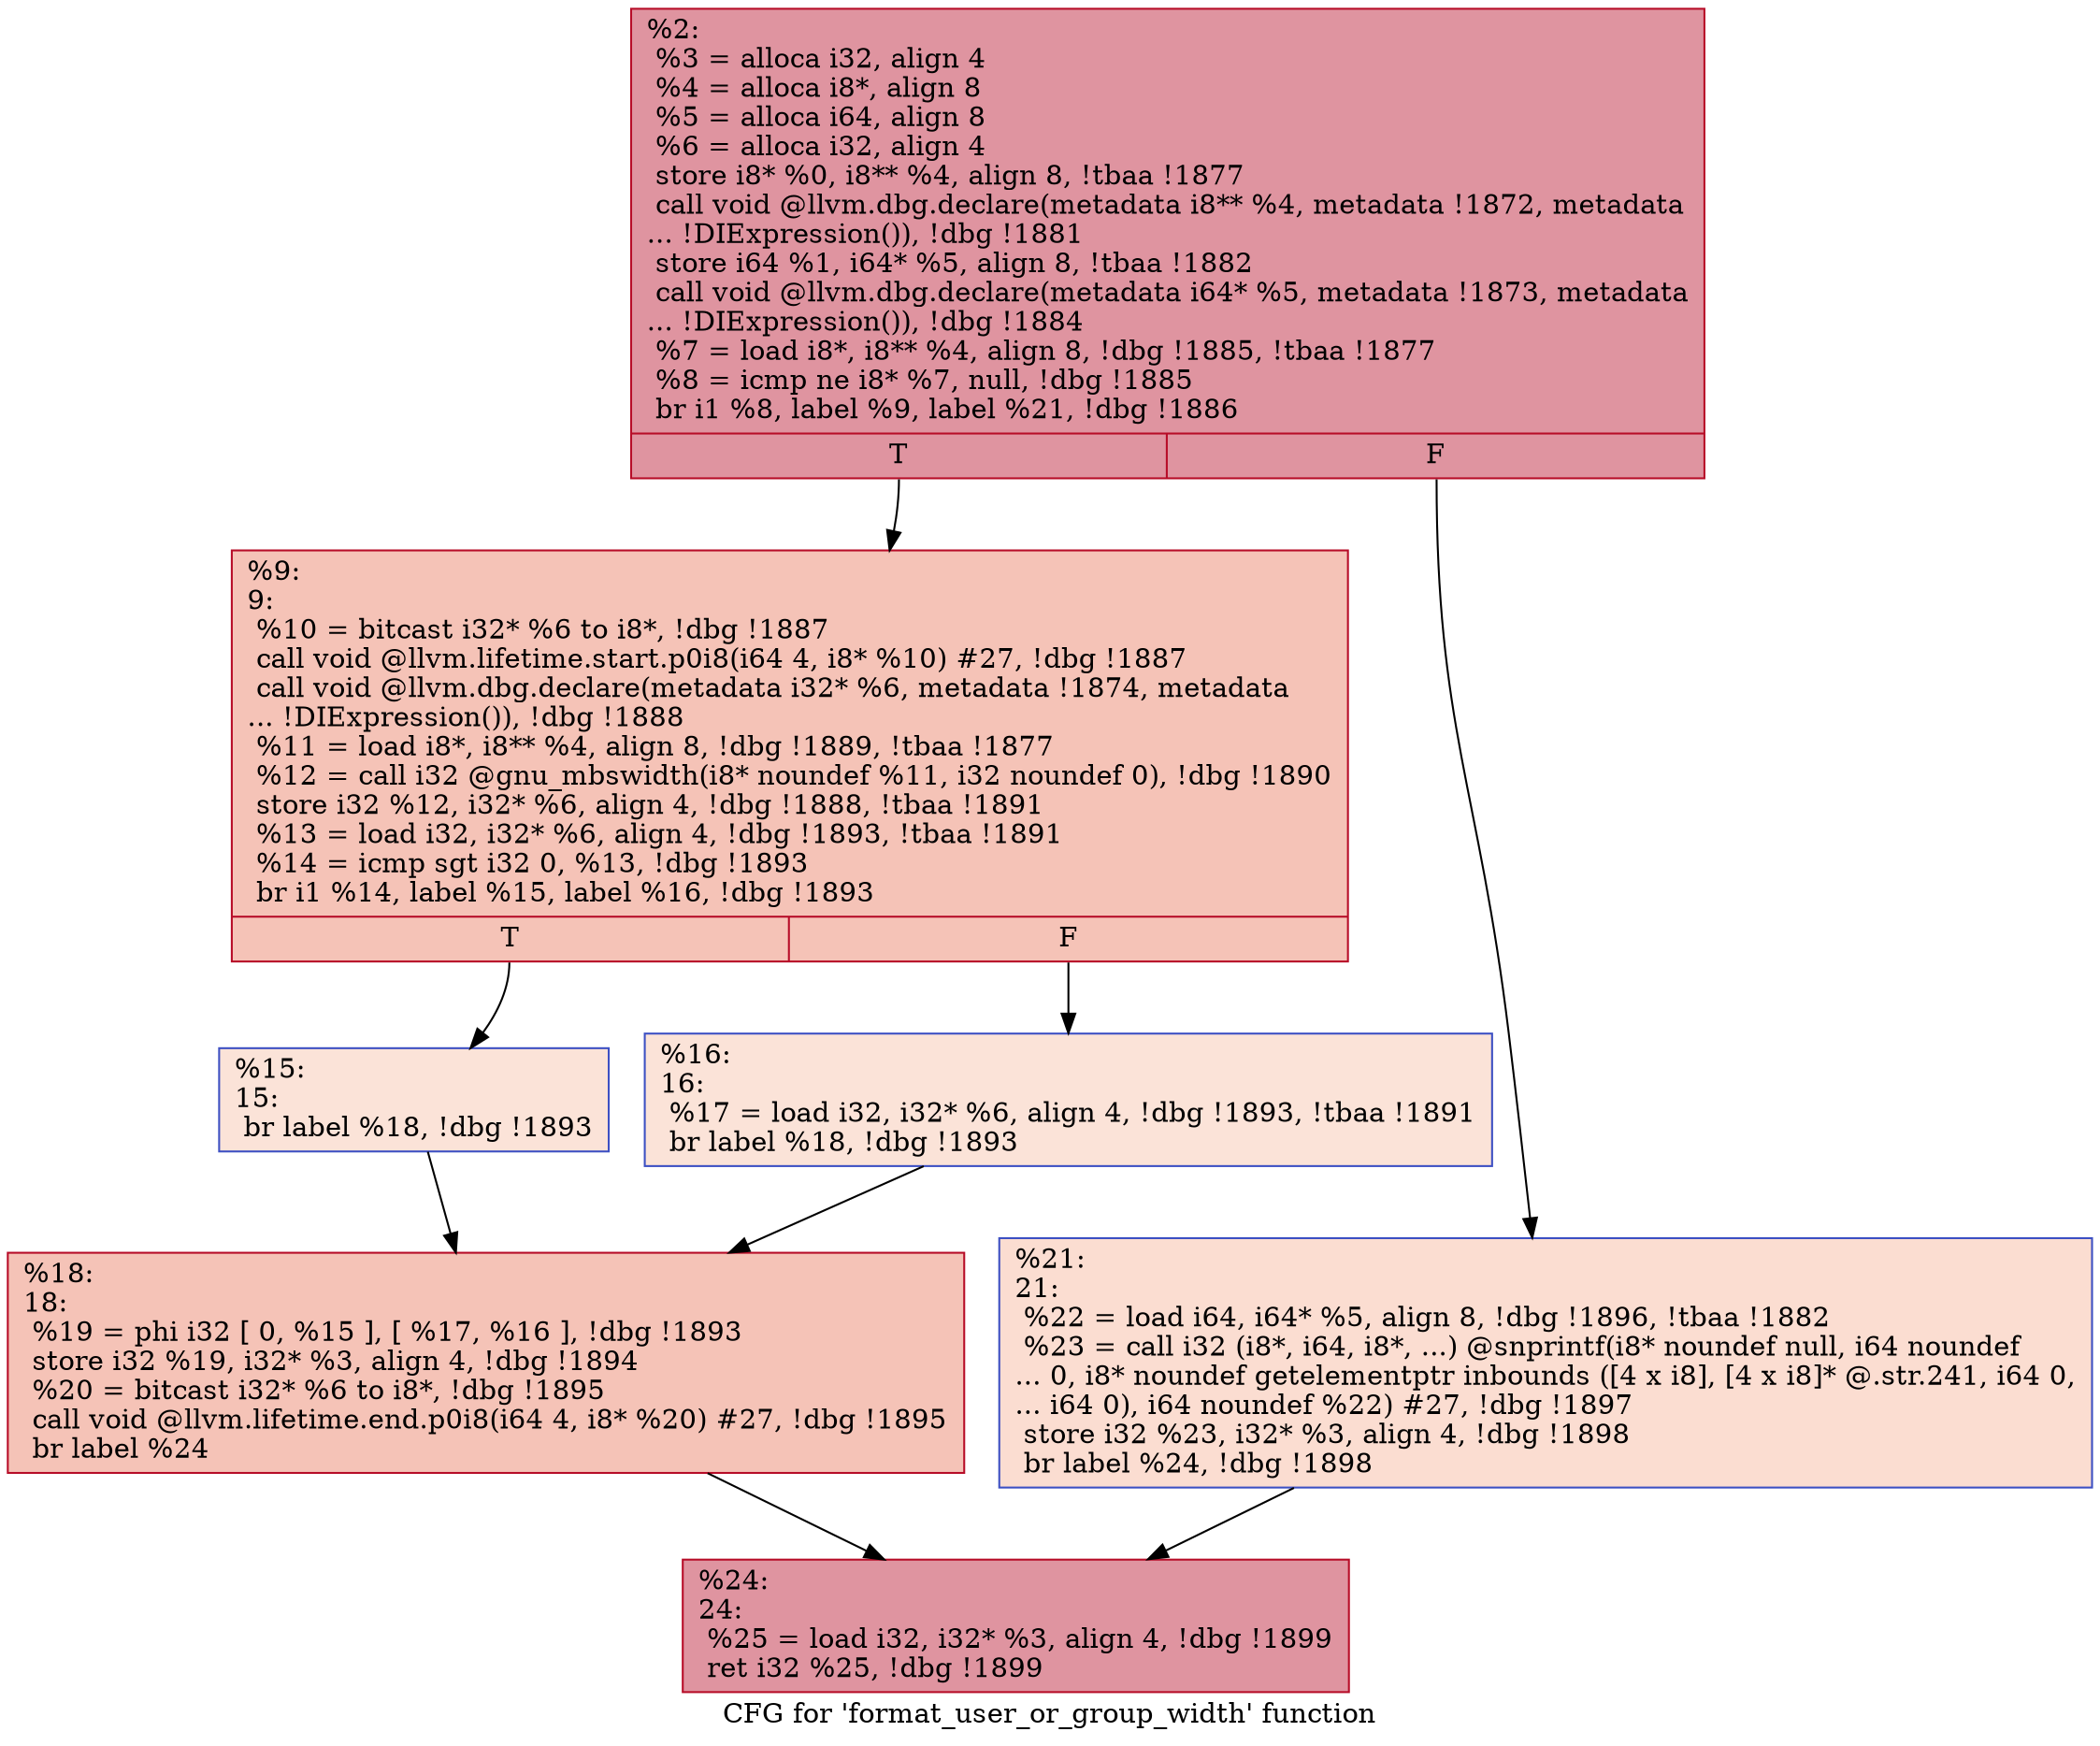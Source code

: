 digraph "CFG for 'format_user_or_group_width' function" {
	label="CFG for 'format_user_or_group_width' function";

	Node0x21370e0 [shape=record,color="#b70d28ff", style=filled, fillcolor="#b70d2870",label="{%2:\l  %3 = alloca i32, align 4\l  %4 = alloca i8*, align 8\l  %5 = alloca i64, align 8\l  %6 = alloca i32, align 4\l  store i8* %0, i8** %4, align 8, !tbaa !1877\l  call void @llvm.dbg.declare(metadata i8** %4, metadata !1872, metadata\l... !DIExpression()), !dbg !1881\l  store i64 %1, i64* %5, align 8, !tbaa !1882\l  call void @llvm.dbg.declare(metadata i64* %5, metadata !1873, metadata\l... !DIExpression()), !dbg !1884\l  %7 = load i8*, i8** %4, align 8, !dbg !1885, !tbaa !1877\l  %8 = icmp ne i8* %7, null, !dbg !1885\l  br i1 %8, label %9, label %21, !dbg !1886\l|{<s0>T|<s1>F}}"];
	Node0x21370e0:s0 -> Node0x21371b0;
	Node0x21370e0:s1 -> Node0x21372f0;
	Node0x21371b0 [shape=record,color="#b70d28ff", style=filled, fillcolor="#e8765c70",label="{%9:\l9:                                                \l  %10 = bitcast i32* %6 to i8*, !dbg !1887\l  call void @llvm.lifetime.start.p0i8(i64 4, i8* %10) #27, !dbg !1887\l  call void @llvm.dbg.declare(metadata i32* %6, metadata !1874, metadata\l... !DIExpression()), !dbg !1888\l  %11 = load i8*, i8** %4, align 8, !dbg !1889, !tbaa !1877\l  %12 = call i32 @gnu_mbswidth(i8* noundef %11, i32 noundef 0), !dbg !1890\l  store i32 %12, i32* %6, align 4, !dbg !1888, !tbaa !1891\l  %13 = load i32, i32* %6, align 4, !dbg !1893, !tbaa !1891\l  %14 = icmp sgt i32 0, %13, !dbg !1893\l  br i1 %14, label %15, label %16, !dbg !1893\l|{<s0>T|<s1>F}}"];
	Node0x21371b0:s0 -> Node0x2137200;
	Node0x21371b0:s1 -> Node0x2137250;
	Node0x2137200 [shape=record,color="#3d50c3ff", style=filled, fillcolor="#f6bfa670",label="{%15:\l15:                                               \l  br label %18, !dbg !1893\l}"];
	Node0x2137200 -> Node0x21372a0;
	Node0x2137250 [shape=record,color="#3d50c3ff", style=filled, fillcolor="#f6bfa670",label="{%16:\l16:                                               \l  %17 = load i32, i32* %6, align 4, !dbg !1893, !tbaa !1891\l  br label %18, !dbg !1893\l}"];
	Node0x2137250 -> Node0x21372a0;
	Node0x21372a0 [shape=record,color="#b70d28ff", style=filled, fillcolor="#e8765c70",label="{%18:\l18:                                               \l  %19 = phi i32 [ 0, %15 ], [ %17, %16 ], !dbg !1893\l  store i32 %19, i32* %3, align 4, !dbg !1894\l  %20 = bitcast i32* %6 to i8*, !dbg !1895\l  call void @llvm.lifetime.end.p0i8(i64 4, i8* %20) #27, !dbg !1895\l  br label %24\l}"];
	Node0x21372a0 -> Node0x2137340;
	Node0x21372f0 [shape=record,color="#3d50c3ff", style=filled, fillcolor="#f7b39670",label="{%21:\l21:                                               \l  %22 = load i64, i64* %5, align 8, !dbg !1896, !tbaa !1882\l  %23 = call i32 (i8*, i64, i8*, ...) @snprintf(i8* noundef null, i64 noundef\l... 0, i8* noundef getelementptr inbounds ([4 x i8], [4 x i8]* @.str.241, i64 0,\l... i64 0), i64 noundef %22) #27, !dbg !1897\l  store i32 %23, i32* %3, align 4, !dbg !1898\l  br label %24, !dbg !1898\l}"];
	Node0x21372f0 -> Node0x2137340;
	Node0x2137340 [shape=record,color="#b70d28ff", style=filled, fillcolor="#b70d2870",label="{%24:\l24:                                               \l  %25 = load i32, i32* %3, align 4, !dbg !1899\l  ret i32 %25, !dbg !1899\l}"];
}
